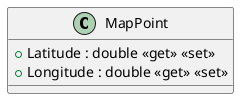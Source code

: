 @startuml
class MapPoint {
    + Latitude : double <<get>> <<set>>
    + Longitude : double <<get>> <<set>>
}
@enduml

